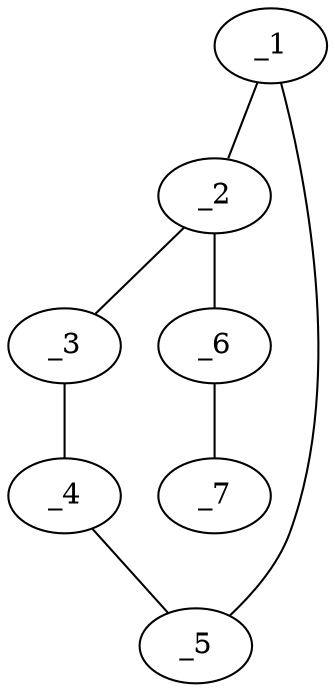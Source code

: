 graph molid625191 {
	_1	 [charge=0,
		chem=1,
		symbol="C  ",
		x="3.618",
		y="-0.8184"];
	_2	 [charge=0,
		chem=1,
		symbol="C  ",
		x="2.809",
		y="-0.2306"];
	_1 -- _2	 [valence=1];
	_5	 [charge=0,
		chem=4,
		symbol="N  ",
		x="3.309",
		y="-1.7694"];
	_1 -- _5	 [valence=2];
	_3	 [charge=0,
		chem=1,
		symbol="C  ",
		x=2,
		y="-0.8184"];
	_2 -- _3	 [valence=2];
	_6	 [charge=0,
		chem=1,
		symbol="C  ",
		x="2.809",
		y="0.7694"];
	_2 -- _6	 [valence=1];
	_4	 [charge=0,
		chem=5,
		symbol="S  ",
		x="2.309",
		y="-1.7694"];
	_3 -- _4	 [valence=1];
	_4 -- _5	 [valence=1];
	_7	 [charge=0,
		chem=4,
		symbol="N  ",
		x="2.809",
		y="1.7694"];
	_6 -- _7	 [valence=3];
}
